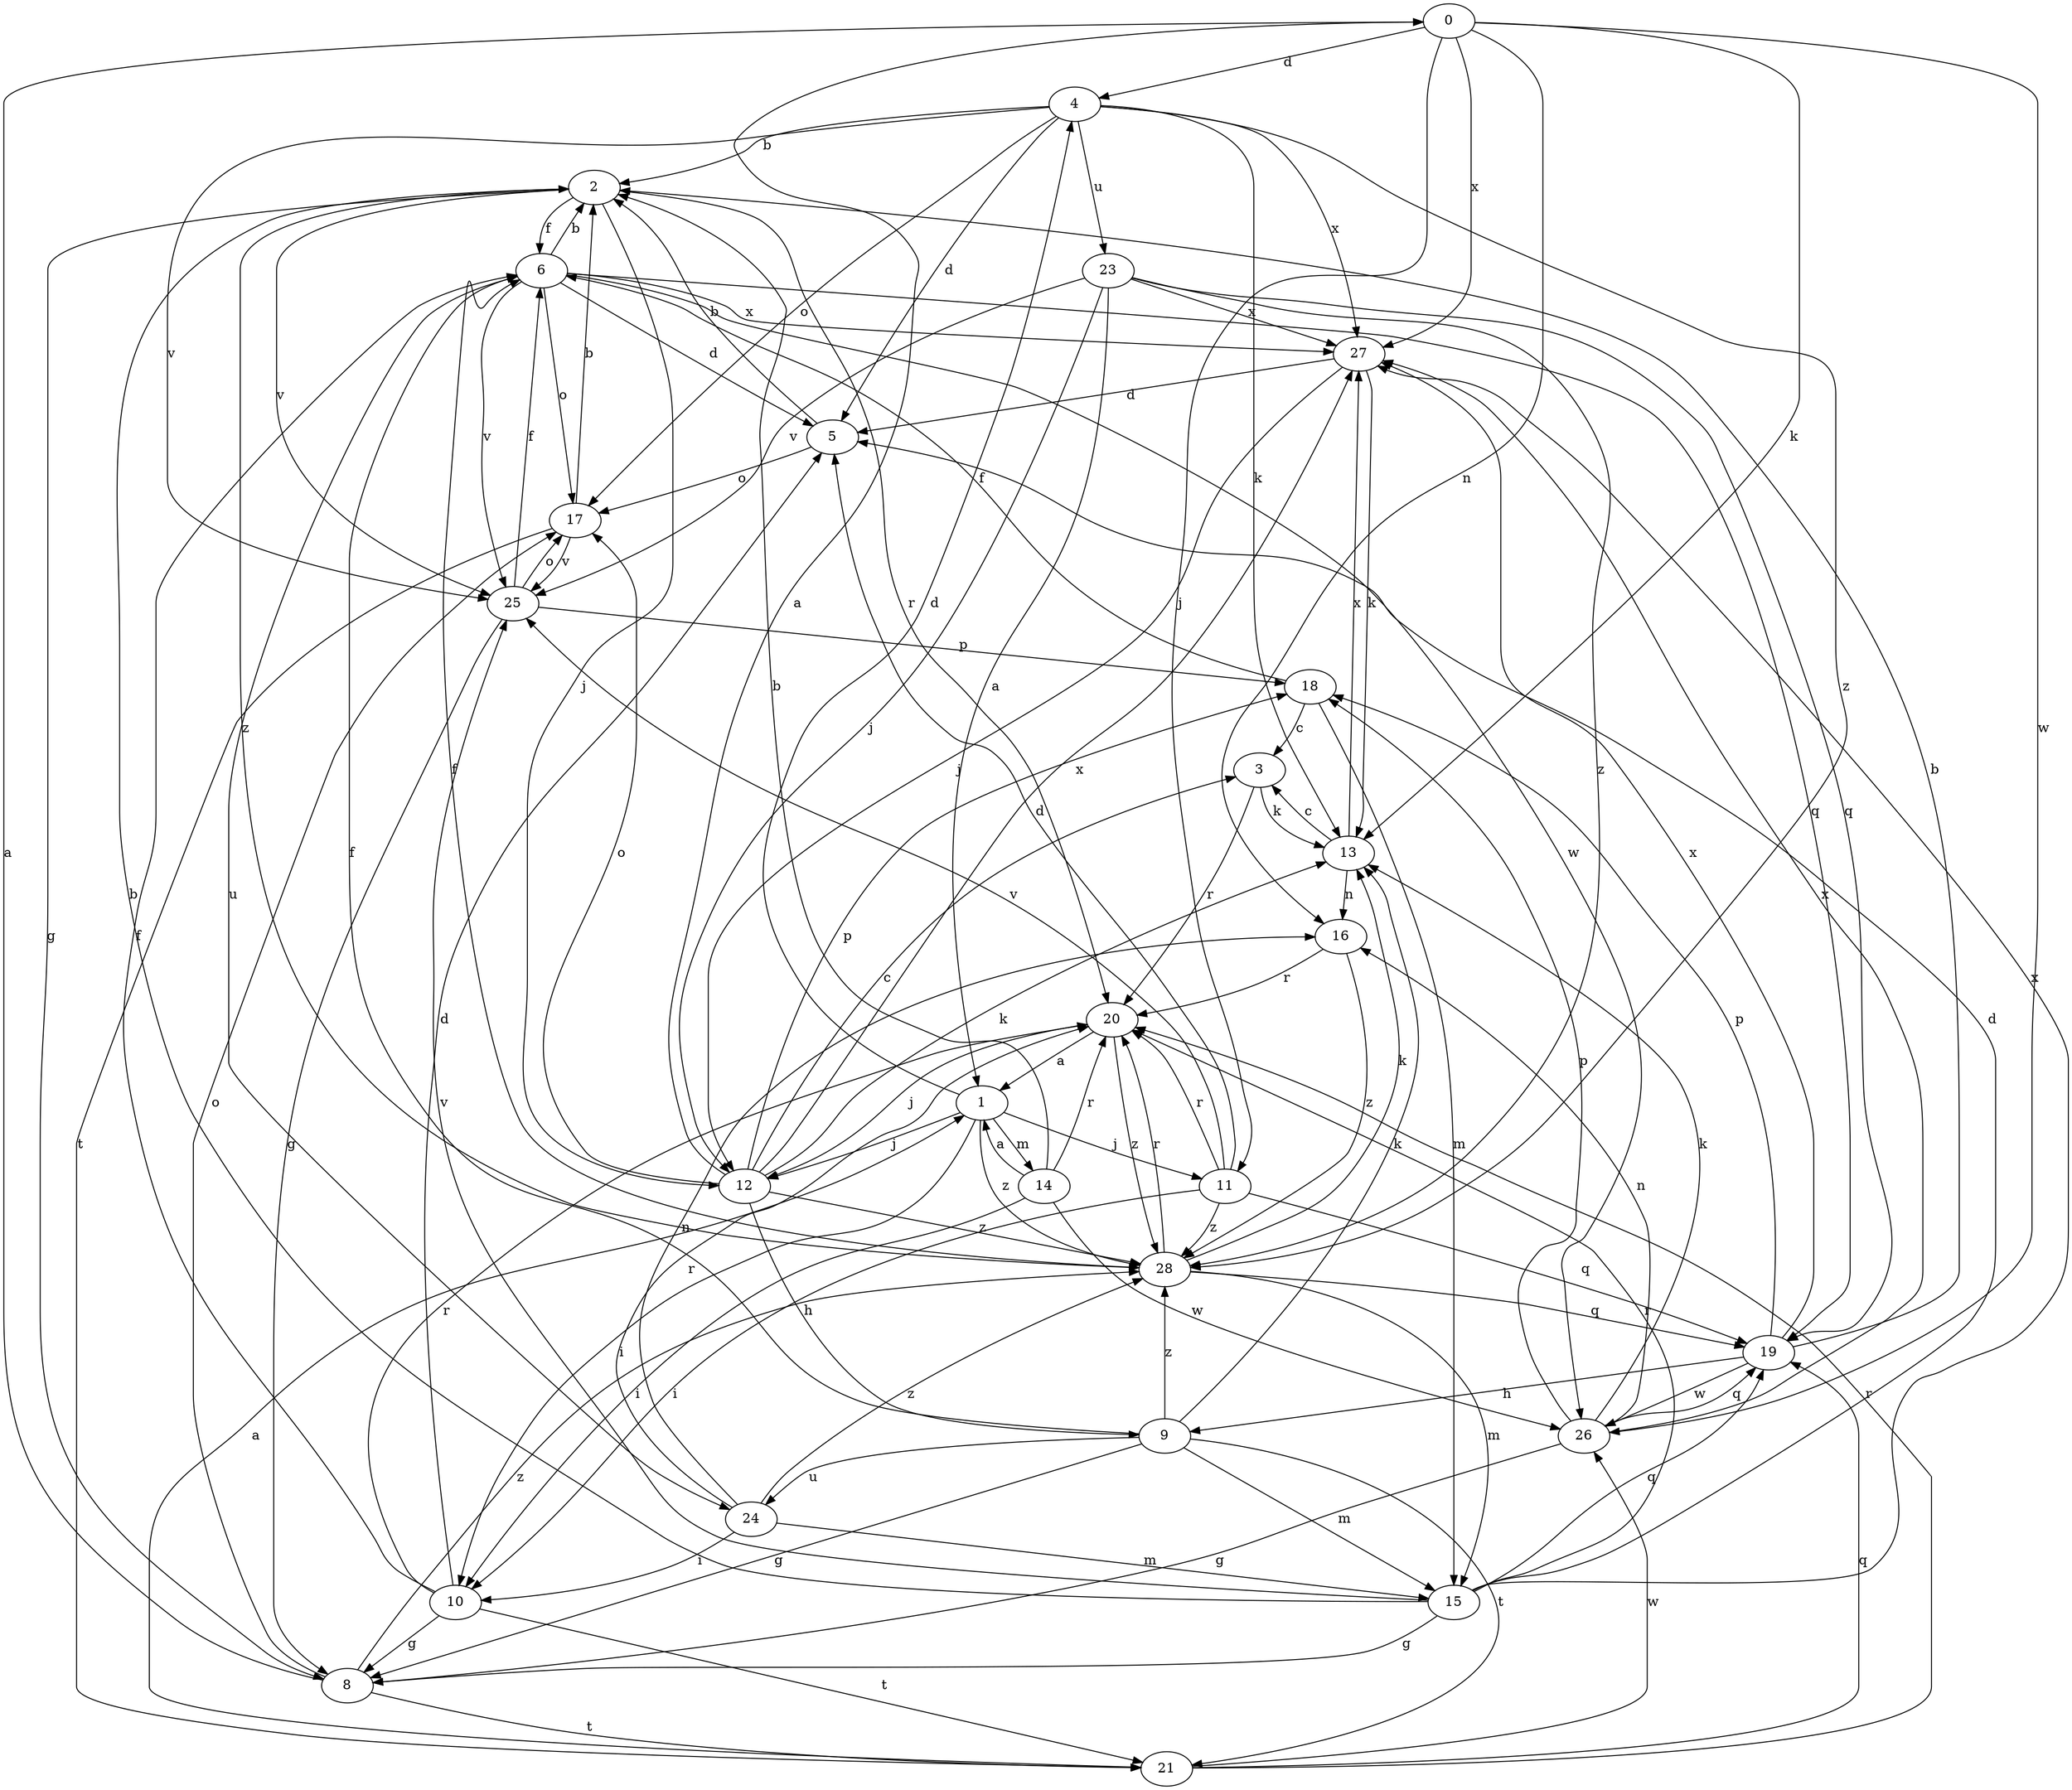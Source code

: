 strict digraph  {
0;
1;
2;
3;
4;
5;
6;
8;
9;
10;
11;
12;
13;
14;
15;
16;
17;
18;
19;
20;
21;
23;
24;
25;
26;
27;
28;
0 -> 4  [label=d];
0 -> 11  [label=j];
0 -> 13  [label=k];
0 -> 16  [label=n];
0 -> 26  [label=w];
0 -> 27  [label=x];
1 -> 4  [label=d];
1 -> 10  [label=i];
1 -> 11  [label=j];
1 -> 12  [label=j];
1 -> 14  [label=m];
1 -> 28  [label=z];
2 -> 6  [label=f];
2 -> 8  [label=g];
2 -> 12  [label=j];
2 -> 20  [label=r];
2 -> 25  [label=v];
2 -> 28  [label=z];
3 -> 13  [label=k];
3 -> 20  [label=r];
4 -> 2  [label=b];
4 -> 5  [label=d];
4 -> 13  [label=k];
4 -> 17  [label=o];
4 -> 23  [label=u];
4 -> 25  [label=v];
4 -> 27  [label=x];
4 -> 28  [label=z];
5 -> 2  [label=b];
5 -> 17  [label=o];
6 -> 2  [label=b];
6 -> 5  [label=d];
6 -> 17  [label=o];
6 -> 19  [label=q];
6 -> 24  [label=u];
6 -> 25  [label=v];
6 -> 26  [label=w];
6 -> 27  [label=x];
8 -> 0  [label=a];
8 -> 17  [label=o];
8 -> 21  [label=t];
8 -> 28  [label=z];
9 -> 6  [label=f];
9 -> 8  [label=g];
9 -> 13  [label=k];
9 -> 15  [label=m];
9 -> 21  [label=t];
9 -> 24  [label=u];
9 -> 28  [label=z];
10 -> 5  [label=d];
10 -> 6  [label=f];
10 -> 8  [label=g];
10 -> 20  [label=r];
10 -> 21  [label=t];
11 -> 5  [label=d];
11 -> 10  [label=i];
11 -> 19  [label=q];
11 -> 20  [label=r];
11 -> 25  [label=v];
11 -> 28  [label=z];
12 -> 0  [label=a];
12 -> 3  [label=c];
12 -> 9  [label=h];
12 -> 13  [label=k];
12 -> 17  [label=o];
12 -> 18  [label=p];
12 -> 27  [label=x];
12 -> 28  [label=z];
13 -> 3  [label=c];
13 -> 16  [label=n];
13 -> 27  [label=x];
14 -> 1  [label=a];
14 -> 2  [label=b];
14 -> 10  [label=i];
14 -> 20  [label=r];
14 -> 26  [label=w];
15 -> 2  [label=b];
15 -> 5  [label=d];
15 -> 8  [label=g];
15 -> 19  [label=q];
15 -> 20  [label=r];
15 -> 25  [label=v];
15 -> 27  [label=x];
16 -> 20  [label=r];
16 -> 28  [label=z];
17 -> 2  [label=b];
17 -> 21  [label=t];
17 -> 25  [label=v];
18 -> 3  [label=c];
18 -> 6  [label=f];
18 -> 15  [label=m];
19 -> 2  [label=b];
19 -> 9  [label=h];
19 -> 18  [label=p];
19 -> 26  [label=w];
19 -> 27  [label=x];
20 -> 1  [label=a];
20 -> 12  [label=j];
20 -> 28  [label=z];
21 -> 1  [label=a];
21 -> 19  [label=q];
21 -> 20  [label=r];
21 -> 26  [label=w];
23 -> 1  [label=a];
23 -> 12  [label=j];
23 -> 19  [label=q];
23 -> 25  [label=v];
23 -> 27  [label=x];
23 -> 28  [label=z];
24 -> 10  [label=i];
24 -> 15  [label=m];
24 -> 16  [label=n];
24 -> 20  [label=r];
24 -> 28  [label=z];
25 -> 6  [label=f];
25 -> 8  [label=g];
25 -> 17  [label=o];
25 -> 18  [label=p];
26 -> 8  [label=g];
26 -> 13  [label=k];
26 -> 16  [label=n];
26 -> 18  [label=p];
26 -> 19  [label=q];
26 -> 27  [label=x];
27 -> 5  [label=d];
27 -> 12  [label=j];
27 -> 13  [label=k];
28 -> 6  [label=f];
28 -> 13  [label=k];
28 -> 15  [label=m];
28 -> 19  [label=q];
28 -> 20  [label=r];
}
